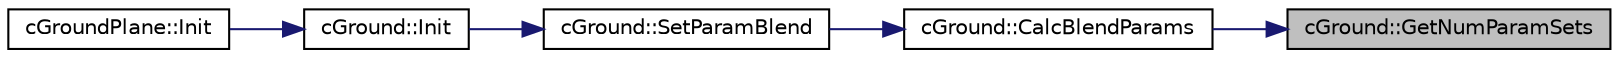 digraph "cGround::GetNumParamSets"
{
 // LATEX_PDF_SIZE
  edge [fontname="Helvetica",fontsize="10",labelfontname="Helvetica",labelfontsize="10"];
  node [fontname="Helvetica",fontsize="10",shape=record];
  rankdir="RL";
  Node1 [label="cGround::GetNumParamSets",height=0.2,width=0.4,color="black", fillcolor="grey75", style="filled", fontcolor="black",tooltip=" "];
  Node1 -> Node2 [dir="back",color="midnightblue",fontsize="10",style="solid",fontname="Helvetica"];
  Node2 [label="cGround::CalcBlendParams",height=0.2,width=0.4,color="black", fillcolor="white", style="filled",URL="$classc_ground.html#adfe73bc9ca345bc3a22e9e70b20a083b",tooltip=" "];
  Node2 -> Node3 [dir="back",color="midnightblue",fontsize="10",style="solid",fontname="Helvetica"];
  Node3 [label="cGround::SetParamBlend",height=0.2,width=0.4,color="black", fillcolor="white", style="filled",URL="$classc_ground.html#a7a258e3aefa061a9d2a9026a74759815",tooltip=" "];
  Node3 -> Node4 [dir="back",color="midnightblue",fontsize="10",style="solid",fontname="Helvetica"];
  Node4 [label="cGround::Init",height=0.2,width=0.4,color="black", fillcolor="white", style="filled",URL="$classc_ground.html#a8d912effea80bcf1746603bae54ded73",tooltip=" "];
  Node4 -> Node5 [dir="back",color="midnightblue",fontsize="10",style="solid",fontname="Helvetica"];
  Node5 [label="cGroundPlane::Init",height=0.2,width=0.4,color="black", fillcolor="white", style="filled",URL="$classc_ground_plane.html#abe26ea6b370eab86f189c3283cef44c7",tooltip=" "];
}
